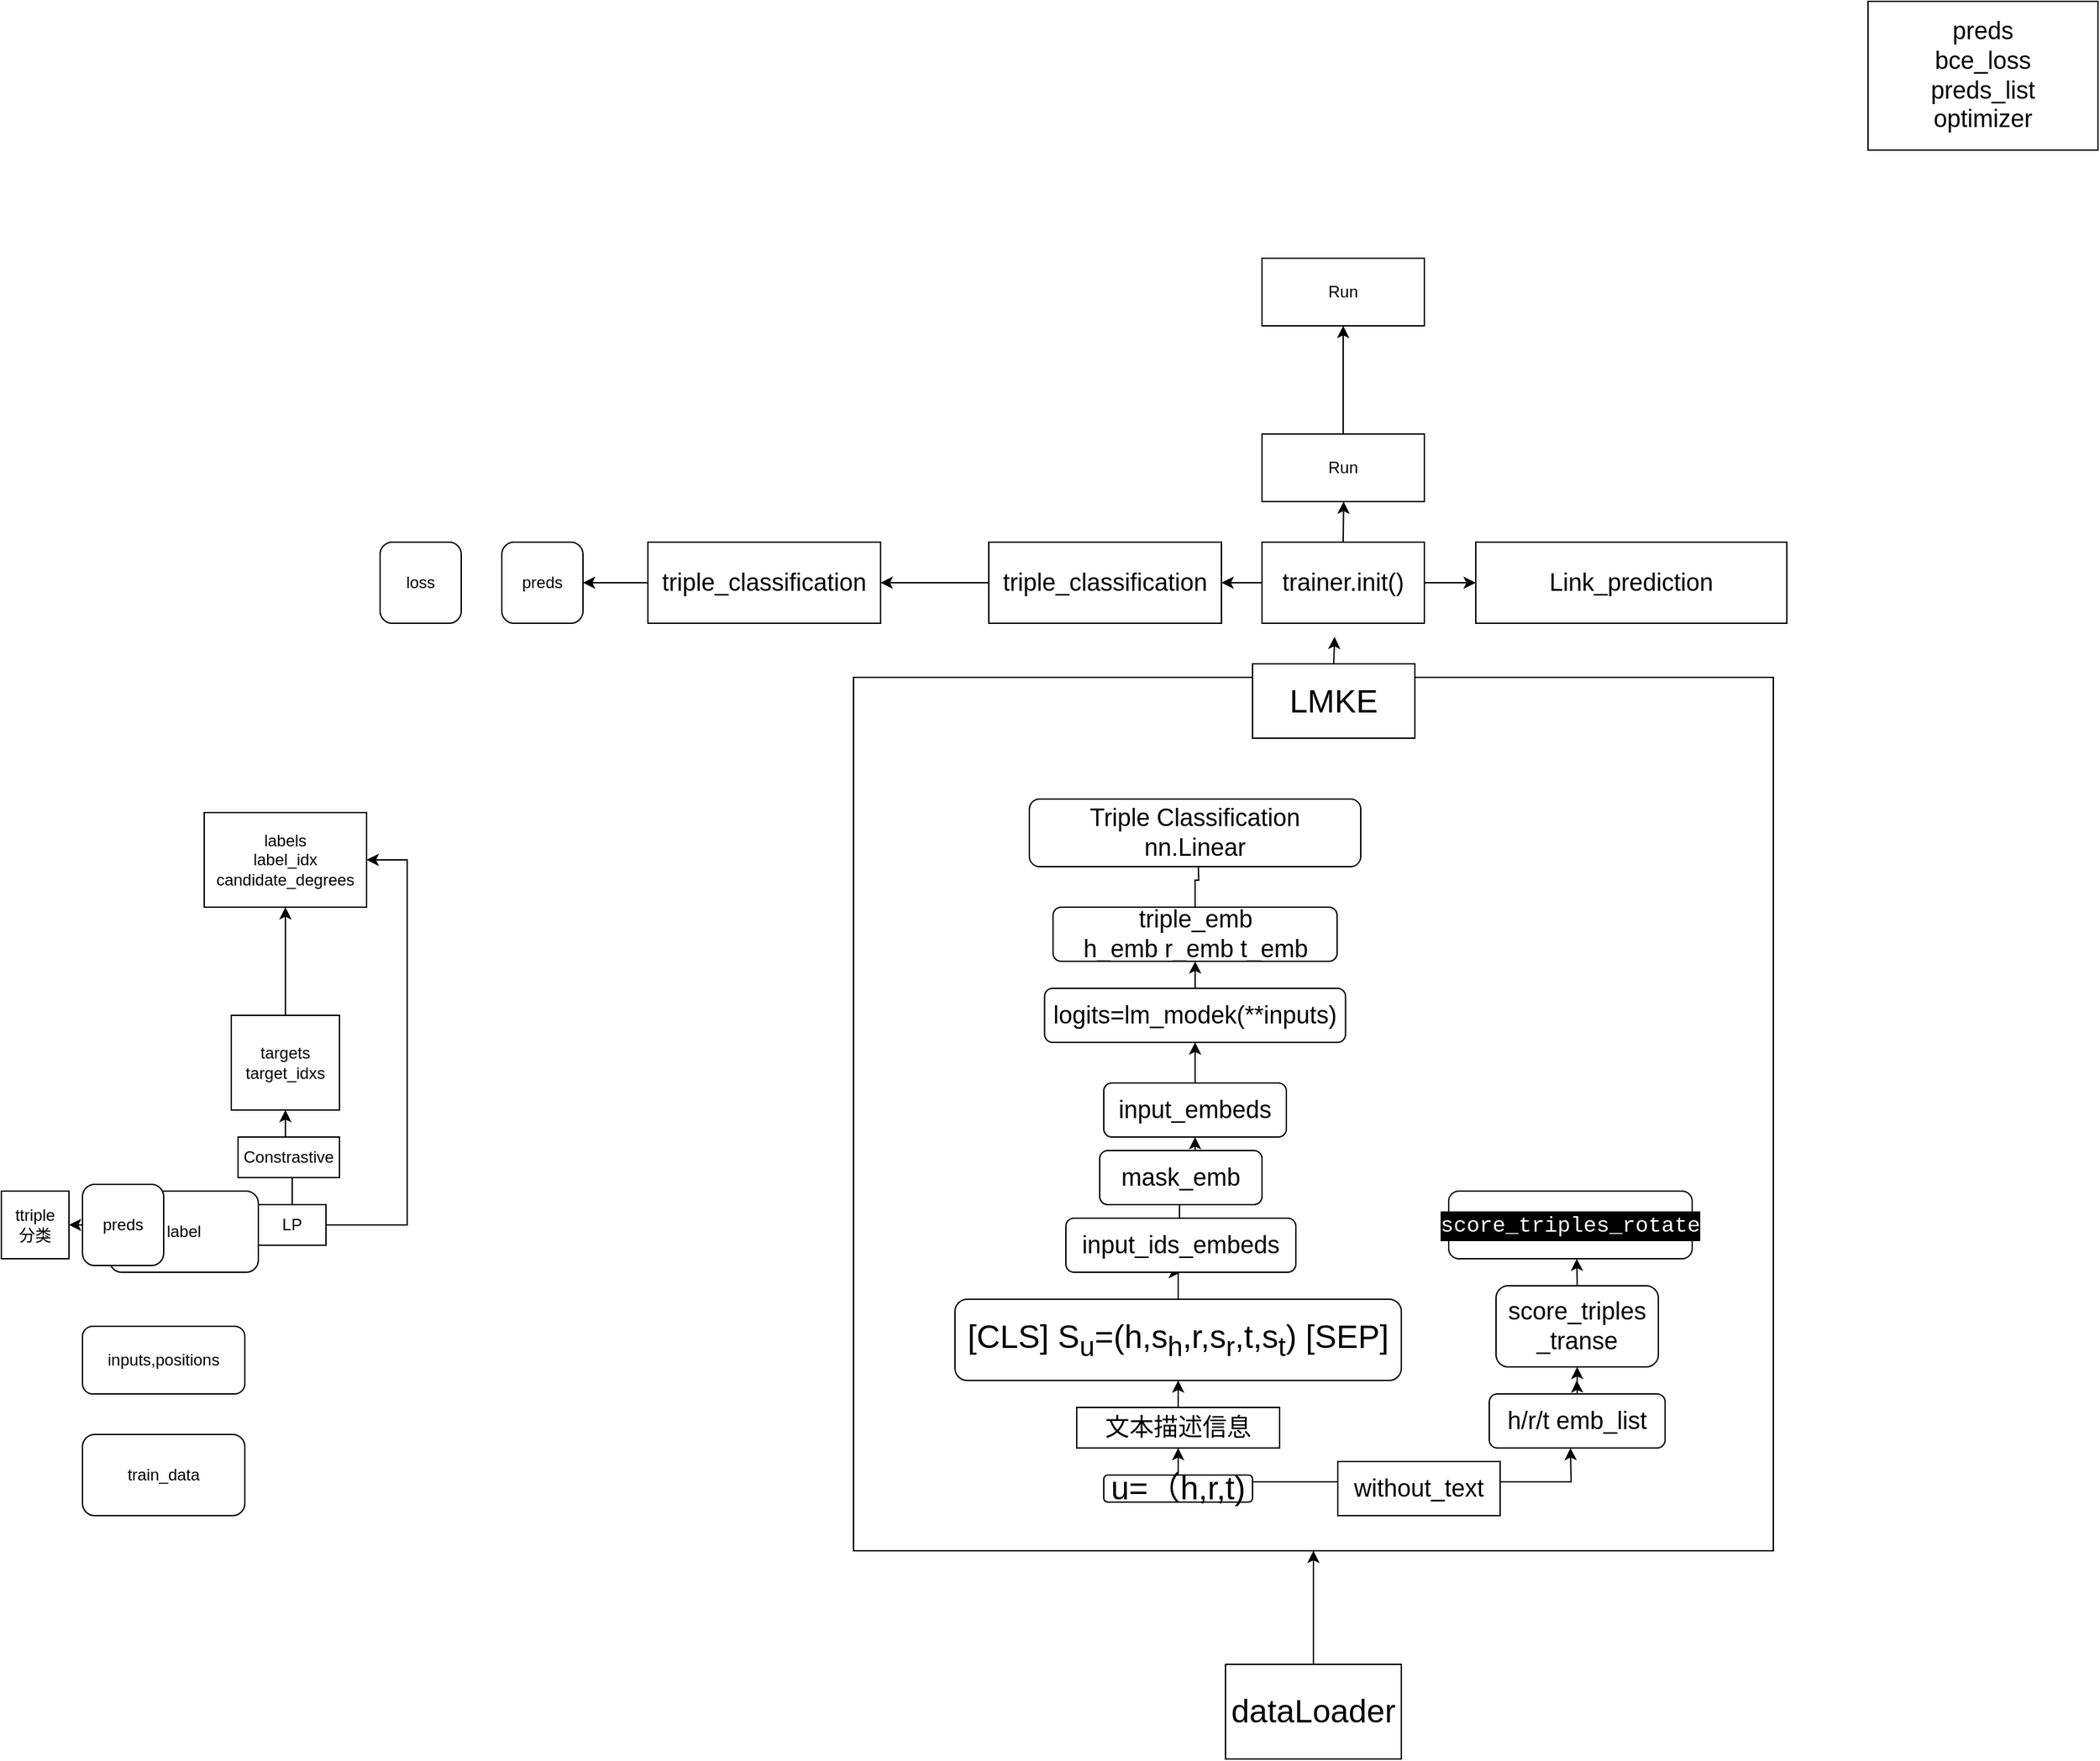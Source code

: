 <mxfile version="21.7.4" type="github">
  <diagram name="第 1 页" id="TAGrQ_l5rmRDrZhXWano">
    <mxGraphModel dx="3136" dy="1097" grid="1" gridSize="10" guides="1" tooltips="1" connect="1" arrows="1" fold="1" page="1" pageScale="1" pageWidth="827" pageHeight="1169" math="0" shadow="0">
      <root>
        <mxCell id="0" />
        <mxCell id="1" parent="0" />
        <mxCell id="OqCIjCGw46DcePuwAAOk-1" value="" style="rounded=0;whiteSpace=wrap;html=1;" vertex="1" parent="1">
          <mxGeometry x="-150" y="540" width="680" height="646" as="geometry" />
        </mxCell>
        <mxCell id="OqCIjCGw46DcePuwAAOk-2" value="" style="edgeStyle=orthogonalEdgeStyle;rounded=0;orthogonalLoop=1;jettySize=auto;html=1;" edge="1" parent="1" source="OqCIjCGw46DcePuwAAOk-8" target="OqCIjCGw46DcePuwAAOk-6">
          <mxGeometry relative="1" as="geometry" />
        </mxCell>
        <mxCell id="OqCIjCGw46DcePuwAAOk-3" style="edgeStyle=orthogonalEdgeStyle;rounded=0;orthogonalLoop=1;jettySize=auto;html=1;exitX=1;exitY=0.25;exitDx=0;exitDy=0;" edge="1" parent="1" source="OqCIjCGw46DcePuwAAOk-4">
          <mxGeometry relative="1" as="geometry">
            <mxPoint x="380.0" y="1110" as="targetPoint" />
          </mxGeometry>
        </mxCell>
        <mxCell id="OqCIjCGw46DcePuwAAOk-4" value="&lt;font style=&quot;font-size: 24px;&quot;&gt;u=（h,r,t)&lt;/font&gt;" style="rounded=1;whiteSpace=wrap;html=1;" vertex="1" parent="1">
          <mxGeometry x="35" y="1130" width="110" height="20" as="geometry" />
        </mxCell>
        <mxCell id="OqCIjCGw46DcePuwAAOk-5" style="edgeStyle=orthogonalEdgeStyle;rounded=0;orthogonalLoop=1;jettySize=auto;html=1;exitX=0.5;exitY=0;exitDx=0;exitDy=0;" edge="1" parent="1" source="OqCIjCGw46DcePuwAAOk-6" target="OqCIjCGw46DcePuwAAOk-10">
          <mxGeometry relative="1" as="geometry" />
        </mxCell>
        <mxCell id="OqCIjCGw46DcePuwAAOk-6" value="&lt;font style=&quot;font-size: 24px;&quot;&gt;&lt;font style=&quot;&quot;&gt;[CLS] S&lt;sub&gt;u&lt;/sub&gt;&lt;/font&gt;&lt;font style=&quot;&quot;&gt;=(h,s&lt;sub style=&quot;&quot;&gt;h&lt;/sub&gt;,r,s&lt;sub style=&quot;&quot;&gt;r&lt;/sub&gt;,t,s&lt;sub style=&quot;&quot;&gt;t&lt;/sub&gt;) [SEP]&lt;/font&gt;&lt;/font&gt;" style="rounded=1;whiteSpace=wrap;html=1;" vertex="1" parent="1">
          <mxGeometry x="-75" y="1000" width="330" height="60" as="geometry" />
        </mxCell>
        <mxCell id="OqCIjCGw46DcePuwAAOk-7" value="" style="edgeStyle=orthogonalEdgeStyle;rounded=0;orthogonalLoop=1;jettySize=auto;html=1;" edge="1" parent="1" source="OqCIjCGw46DcePuwAAOk-4" target="OqCIjCGw46DcePuwAAOk-8">
          <mxGeometry relative="1" as="geometry">
            <mxPoint x="90" y="1140" as="sourcePoint" />
            <mxPoint x="145" y="980" as="targetPoint" />
          </mxGeometry>
        </mxCell>
        <mxCell id="OqCIjCGw46DcePuwAAOk-8" value="&lt;font style=&quot;font-size: 18px;&quot;&gt;文本描述信息&lt;/font&gt;" style="rounded=0;whiteSpace=wrap;html=1;" vertex="1" parent="1">
          <mxGeometry x="15" y="1080" width="150" height="30" as="geometry" />
        </mxCell>
        <mxCell id="OqCIjCGw46DcePuwAAOk-9" style="edgeStyle=orthogonalEdgeStyle;rounded=0;orthogonalLoop=1;jettySize=auto;html=1;exitX=0.5;exitY=0;exitDx=0;exitDy=0;" edge="1" parent="1" source="OqCIjCGw46DcePuwAAOk-10">
          <mxGeometry relative="1" as="geometry">
            <mxPoint x="91" y="910" as="targetPoint" />
          </mxGeometry>
        </mxCell>
        <mxCell id="OqCIjCGw46DcePuwAAOk-10" value="&lt;span style=&quot;font-size: 18px;&quot;&gt;input_ids_embeds&lt;/span&gt;" style="rounded=1;whiteSpace=wrap;html=1;" vertex="1" parent="1">
          <mxGeometry x="7" y="940" width="170" height="40" as="geometry" />
        </mxCell>
        <mxCell id="OqCIjCGw46DcePuwAAOk-11" style="edgeStyle=orthogonalEdgeStyle;rounded=0;orthogonalLoop=1;jettySize=auto;html=1;exitX=0.5;exitY=0;exitDx=0;exitDy=0;entryX=0.5;entryY=1;entryDx=0;entryDy=0;" edge="1" parent="1" source="OqCIjCGw46DcePuwAAOk-12" target="OqCIjCGw46DcePuwAAOk-13">
          <mxGeometry relative="1" as="geometry" />
        </mxCell>
        <mxCell id="OqCIjCGw46DcePuwAAOk-12" value="&lt;font style=&quot;font-size: 18px;&quot;&gt;mask_emb&lt;/font&gt;" style="rounded=1;whiteSpace=wrap;html=1;" vertex="1" parent="1">
          <mxGeometry x="32" y="890" width="120" height="40" as="geometry" />
        </mxCell>
        <mxCell id="OqCIjCGw46DcePuwAAOk-13" value="&lt;font style=&quot;font-size: 18px;&quot;&gt;input_embeds&lt;/font&gt;" style="rounded=1;whiteSpace=wrap;html=1;" vertex="1" parent="1">
          <mxGeometry x="35" y="840" width="135" height="40" as="geometry" />
        </mxCell>
        <mxCell id="OqCIjCGw46DcePuwAAOk-14" value="" style="edgeStyle=orthogonalEdgeStyle;rounded=0;orthogonalLoop=1;jettySize=auto;html=1;" edge="1" parent="1" source="OqCIjCGw46DcePuwAAOk-15" target="OqCIjCGw46DcePuwAAOk-17">
          <mxGeometry relative="1" as="geometry" />
        </mxCell>
        <mxCell id="OqCIjCGw46DcePuwAAOk-15" value="&lt;font style=&quot;font-size: 18px;&quot;&gt;logits=lm_modek(**inputs)&lt;/font&gt;" style="rounded=1;whiteSpace=wrap;html=1;" vertex="1" parent="1">
          <mxGeometry x="-8.75" y="770" width="222.5" height="40" as="geometry" />
        </mxCell>
        <mxCell id="OqCIjCGw46DcePuwAAOk-16" style="edgeStyle=orthogonalEdgeStyle;rounded=0;orthogonalLoop=1;jettySize=auto;html=1;exitX=0.5;exitY=0;exitDx=0;exitDy=0;" edge="1" parent="1" source="OqCIjCGw46DcePuwAAOk-17">
          <mxGeometry relative="1" as="geometry">
            <mxPoint x="104.667" y="670" as="targetPoint" />
          </mxGeometry>
        </mxCell>
        <mxCell id="OqCIjCGw46DcePuwAAOk-17" value="&lt;font style=&quot;font-size: 18px;&quot;&gt;triple_emb&lt;br&gt;h_emb r_emb t_emb&lt;/font&gt;" style="rounded=1;whiteSpace=wrap;html=1;" vertex="1" parent="1">
          <mxGeometry x="-2.5" y="710" width="210" height="40" as="geometry" />
        </mxCell>
        <mxCell id="OqCIjCGw46DcePuwAAOk-18" value="" style="endArrow=classic;html=1;rounded=0;exitX=0.5;exitY=0;exitDx=0;exitDy=0;entryX=0.5;entryY=1;entryDx=0;entryDy=0;" edge="1" parent="1" source="OqCIjCGw46DcePuwAAOk-13" target="OqCIjCGw46DcePuwAAOk-15">
          <mxGeometry width="50" height="50" relative="1" as="geometry">
            <mxPoint x="60" y="860" as="sourcePoint" />
            <mxPoint x="110" y="810" as="targetPoint" />
          </mxGeometry>
        </mxCell>
        <mxCell id="OqCIjCGw46DcePuwAAOk-19" value="&lt;font style=&quot;font-size: 18px;&quot;&gt;Triple Classification&lt;br&gt;nn.Linear&lt;/font&gt;" style="rounded=1;whiteSpace=wrap;html=1;" vertex="1" parent="1">
          <mxGeometry x="-20" y="630" width="245" height="50" as="geometry" />
        </mxCell>
        <mxCell id="OqCIjCGw46DcePuwAAOk-20" style="edgeStyle=orthogonalEdgeStyle;rounded=0;orthogonalLoop=1;jettySize=auto;html=1;exitX=0.5;exitY=0;exitDx=0;exitDy=0;" edge="1" parent="1" source="OqCIjCGw46DcePuwAAOk-22">
          <mxGeometry relative="1" as="geometry">
            <mxPoint x="384.667" y="1060" as="targetPoint" />
          </mxGeometry>
        </mxCell>
        <mxCell id="OqCIjCGw46DcePuwAAOk-21" style="edgeStyle=orthogonalEdgeStyle;rounded=0;orthogonalLoop=1;jettySize=auto;html=1;exitX=0.5;exitY=0;exitDx=0;exitDy=0;entryX=0.5;entryY=1;entryDx=0;entryDy=0;" edge="1" parent="1" source="OqCIjCGw46DcePuwAAOk-22" target="OqCIjCGw46DcePuwAAOk-25">
          <mxGeometry relative="1" as="geometry" />
        </mxCell>
        <mxCell id="OqCIjCGw46DcePuwAAOk-22" value="&lt;font style=&quot;font-size: 18px;&quot;&gt;h/r/t emb_list&lt;/font&gt;" style="rounded=1;whiteSpace=wrap;html=1;" vertex="1" parent="1">
          <mxGeometry x="320" y="1070" width="130" height="40" as="geometry" />
        </mxCell>
        <mxCell id="OqCIjCGw46DcePuwAAOk-23" value="&lt;font style=&quot;font-size: 18px;&quot;&gt;without_text&lt;/font&gt;" style="rounded=0;whiteSpace=wrap;html=1;" vertex="1" parent="1">
          <mxGeometry x="208" y="1120" width="120" height="40" as="geometry" />
        </mxCell>
        <mxCell id="OqCIjCGw46DcePuwAAOk-24" style="edgeStyle=orthogonalEdgeStyle;rounded=0;orthogonalLoop=1;jettySize=auto;html=1;exitX=0.5;exitY=0;exitDx=0;exitDy=0;" edge="1" parent="1" source="OqCIjCGw46DcePuwAAOk-25">
          <mxGeometry relative="1" as="geometry">
            <mxPoint x="384.667" y="970" as="targetPoint" />
          </mxGeometry>
        </mxCell>
        <mxCell id="OqCIjCGw46DcePuwAAOk-25" value="&lt;font style=&quot;font-size: 18px;&quot;&gt;score_triples&lt;br&gt;_transe&lt;/font&gt;" style="rounded=1;whiteSpace=wrap;html=1;" vertex="1" parent="1">
          <mxGeometry x="325" y="990" width="120" height="60" as="geometry" />
        </mxCell>
        <mxCell id="OqCIjCGw46DcePuwAAOk-26" value="&lt;div style=&quot;color: rgb(255, 255, 255); background-color: rgb(0, 0, 0); font-family: Consolas, &amp;quot;Courier New&amp;quot;, monospace; font-size: 16px; line-height: 22px;&quot;&gt;score_triples_rotate&lt;/div&gt;" style="rounded=1;whiteSpace=wrap;html=1;" vertex="1" parent="1">
          <mxGeometry x="290" y="920" width="180" height="50" as="geometry" />
        </mxCell>
        <mxCell id="OqCIjCGw46DcePuwAAOk-27" value="train_data" style="rounded=1;whiteSpace=wrap;html=1;" vertex="1" parent="1">
          <mxGeometry x="-720" y="1100" width="120" height="60" as="geometry" />
        </mxCell>
        <mxCell id="OqCIjCGw46DcePuwAAOk-28" value="inputs,positions" style="rounded=1;whiteSpace=wrap;html=1;" vertex="1" parent="1">
          <mxGeometry x="-720" y="1020" width="120" height="50" as="geometry" />
        </mxCell>
        <mxCell id="OqCIjCGw46DcePuwAAOk-29" style="edgeStyle=orthogonalEdgeStyle;rounded=0;orthogonalLoop=1;jettySize=auto;html=1;exitX=1;exitY=0.5;exitDx=0;exitDy=0;entryX=0;entryY=0.5;entryDx=0;entryDy=0;" edge="1" parent="1" source="OqCIjCGw46DcePuwAAOk-30" target="OqCIjCGw46DcePuwAAOk-35">
          <mxGeometry relative="1" as="geometry" />
        </mxCell>
        <mxCell id="OqCIjCGw46DcePuwAAOk-30" value="label" style="rounded=1;whiteSpace=wrap;html=1;" vertex="1" parent="1">
          <mxGeometry x="-700" y="920" width="110" height="60" as="geometry" />
        </mxCell>
        <mxCell id="OqCIjCGw46DcePuwAAOk-31" value="preds" style="rounded=1;whiteSpace=wrap;html=1;" vertex="1" parent="1">
          <mxGeometry x="-410" y="440" width="60" height="60" as="geometry" />
        </mxCell>
        <mxCell id="OqCIjCGw46DcePuwAAOk-32" value="" style="edgeStyle=orthogonalEdgeStyle;rounded=0;orthogonalLoop=1;jettySize=auto;html=1;" edge="1" parent="1" source="OqCIjCGw46DcePuwAAOk-30" target="OqCIjCGw46DcePuwAAOk-33">
          <mxGeometry relative="1" as="geometry">
            <mxPoint x="-715" y="945" as="sourcePoint" />
            <mxPoint x="-800" y="945" as="targetPoint" />
          </mxGeometry>
        </mxCell>
        <mxCell id="OqCIjCGw46DcePuwAAOk-33" value="ttriple &lt;br&gt;分类" style="rounded=0;whiteSpace=wrap;html=1;" vertex="1" parent="1">
          <mxGeometry x="-780" y="920" width="50" height="50" as="geometry" />
        </mxCell>
        <mxCell id="OqCIjCGw46DcePuwAAOk-34" style="edgeStyle=orthogonalEdgeStyle;rounded=0;orthogonalLoop=1;jettySize=auto;html=1;exitX=1;exitY=0.5;exitDx=0;exitDy=0;entryX=1;entryY=0.5;entryDx=0;entryDy=0;" edge="1" parent="1" source="OqCIjCGw46DcePuwAAOk-35" target="OqCIjCGw46DcePuwAAOk-40">
          <mxGeometry relative="1" as="geometry">
            <Array as="points">
              <mxPoint x="-480" y="945" />
              <mxPoint x="-480" y="675" />
            </Array>
          </mxGeometry>
        </mxCell>
        <mxCell id="OqCIjCGw46DcePuwAAOk-35" value="LP" style="rounded=0;whiteSpace=wrap;html=1;" vertex="1" parent="1">
          <mxGeometry x="-590" y="930" width="50" height="30" as="geometry" />
        </mxCell>
        <mxCell id="OqCIjCGw46DcePuwAAOk-36" value="loss" style="rounded=1;whiteSpace=wrap;html=1;" vertex="1" parent="1">
          <mxGeometry x="-500" y="440" width="60" height="60" as="geometry" />
        </mxCell>
        <mxCell id="OqCIjCGw46DcePuwAAOk-37" value="" style="edgeStyle=orthogonalEdgeStyle;rounded=0;orthogonalLoop=1;jettySize=auto;html=1;exitX=0.5;exitY=0;exitDx=0;exitDy=0;" edge="1" parent="1" source="OqCIjCGw46DcePuwAAOk-35" target="OqCIjCGw46DcePuwAAOk-39">
          <mxGeometry relative="1" as="geometry">
            <mxPoint x="-570.0" y="880" as="sourcePoint" />
          </mxGeometry>
        </mxCell>
        <mxCell id="OqCIjCGw46DcePuwAAOk-38" value="" style="edgeStyle=orthogonalEdgeStyle;rounded=0;orthogonalLoop=1;jettySize=auto;html=1;" edge="1" parent="1" source="OqCIjCGw46DcePuwAAOk-39" target="OqCIjCGw46DcePuwAAOk-40">
          <mxGeometry relative="1" as="geometry" />
        </mxCell>
        <mxCell id="OqCIjCGw46DcePuwAAOk-39" value="targets&lt;br&gt;target_idxs" style="whiteSpace=wrap;html=1;rounded=0;" vertex="1" parent="1">
          <mxGeometry x="-610" y="790" width="80" height="70" as="geometry" />
        </mxCell>
        <mxCell id="OqCIjCGw46DcePuwAAOk-40" value="labels&lt;br&gt;label_idx&lt;br&gt;candidate_degrees" style="whiteSpace=wrap;html=1;rounded=0;" vertex="1" parent="1">
          <mxGeometry x="-630" y="640" width="120" height="70" as="geometry" />
        </mxCell>
        <mxCell id="OqCIjCGw46DcePuwAAOk-41" value="Constrastive" style="rounded=0;whiteSpace=wrap;html=1;" vertex="1" parent="1">
          <mxGeometry x="-605" y="880" width="75" height="30" as="geometry" />
        </mxCell>
        <mxCell id="OqCIjCGw46DcePuwAAOk-42" style="edgeStyle=orthogonalEdgeStyle;rounded=0;orthogonalLoop=1;jettySize=auto;html=1;exitX=0.5;exitY=0;exitDx=0;exitDy=0;" edge="1" parent="1" source="OqCIjCGw46DcePuwAAOk-43">
          <mxGeometry relative="1" as="geometry">
            <mxPoint x="205.667" y="510.0" as="targetPoint" />
          </mxGeometry>
        </mxCell>
        <mxCell id="OqCIjCGw46DcePuwAAOk-43" value="&lt;font style=&quot;font-size: 24px;&quot;&gt;LMKE&lt;/font&gt;" style="rounded=0;whiteSpace=wrap;html=1;" vertex="1" parent="1">
          <mxGeometry x="145" y="530" width="120" height="55" as="geometry" />
        </mxCell>
        <mxCell id="OqCIjCGw46DcePuwAAOk-44" value="&lt;font style=&quot;font-size: 18px;&quot;&gt;preds&lt;br&gt;bce_loss&lt;br&gt;preds_list&lt;br&gt;optimizer&lt;br&gt;&lt;/font&gt;" style="rounded=0;whiteSpace=wrap;html=1;" vertex="1" parent="1">
          <mxGeometry x="600" y="40" width="170" height="110" as="geometry" />
        </mxCell>
        <mxCell id="OqCIjCGw46DcePuwAAOk-45" style="edgeStyle=orthogonalEdgeStyle;rounded=0;orthogonalLoop=1;jettySize=auto;html=1;exitX=0.5;exitY=0;exitDx=0;exitDy=0;" edge="1" parent="1" source="OqCIjCGw46DcePuwAAOk-48">
          <mxGeometry relative="1" as="geometry">
            <mxPoint x="212.333" y="410" as="targetPoint" />
          </mxGeometry>
        </mxCell>
        <mxCell id="OqCIjCGw46DcePuwAAOk-46" value="" style="edgeStyle=orthogonalEdgeStyle;rounded=0;orthogonalLoop=1;jettySize=auto;html=1;" edge="1" parent="1" source="OqCIjCGw46DcePuwAAOk-48" target="OqCIjCGw46DcePuwAAOk-52">
          <mxGeometry relative="1" as="geometry" />
        </mxCell>
        <mxCell id="OqCIjCGw46DcePuwAAOk-47" value="" style="edgeStyle=orthogonalEdgeStyle;rounded=0;orthogonalLoop=1;jettySize=auto;html=1;" edge="1" parent="1" source="OqCIjCGw46DcePuwAAOk-48" target="OqCIjCGw46DcePuwAAOk-53">
          <mxGeometry relative="1" as="geometry" />
        </mxCell>
        <mxCell id="OqCIjCGw46DcePuwAAOk-48" value="&lt;font style=&quot;font-size: 18px;&quot;&gt;trainer.init()&lt;/font&gt;" style="rounded=0;whiteSpace=wrap;html=1;" vertex="1" parent="1">
          <mxGeometry x="152" y="440" width="120" height="60" as="geometry" />
        </mxCell>
        <mxCell id="OqCIjCGw46DcePuwAAOk-49" value="" style="edgeStyle=orthogonalEdgeStyle;rounded=0;orthogonalLoop=1;jettySize=auto;html=1;entryX=0.5;entryY=1;entryDx=0;entryDy=0;" edge="1" parent="1" source="OqCIjCGw46DcePuwAAOk-50" target="OqCIjCGw46DcePuwAAOk-1">
          <mxGeometry relative="1" as="geometry">
            <mxPoint x="195" y="1330" as="targetPoint" />
          </mxGeometry>
        </mxCell>
        <mxCell id="OqCIjCGw46DcePuwAAOk-50" value="&lt;font style=&quot;font-size: 24px;&quot;&gt;dataLoader&lt;/font&gt;" style="rounded=0;whiteSpace=wrap;html=1;" vertex="1" parent="1">
          <mxGeometry x="125" y="1270" width="130" height="70" as="geometry" />
        </mxCell>
        <mxCell id="OqCIjCGw46DcePuwAAOk-51" value="" style="edgeStyle=orthogonalEdgeStyle;rounded=0;orthogonalLoop=1;jettySize=auto;html=1;" edge="1" parent="1" source="OqCIjCGw46DcePuwAAOk-52" target="OqCIjCGw46DcePuwAAOk-58">
          <mxGeometry relative="1" as="geometry" />
        </mxCell>
        <mxCell id="OqCIjCGw46DcePuwAAOk-52" value="&lt;span style=&quot;font-size: 18px;&quot;&gt;triple_classification&lt;/span&gt;" style="rounded=0;whiteSpace=wrap;html=1;" vertex="1" parent="1">
          <mxGeometry x="-50" y="440" width="172" height="60" as="geometry" />
        </mxCell>
        <mxCell id="OqCIjCGw46DcePuwAAOk-53" value="&lt;span style=&quot;font-size: 18px;&quot;&gt;Link_prediction&lt;/span&gt;" style="rounded=0;whiteSpace=wrap;html=1;" vertex="1" parent="1">
          <mxGeometry x="310" y="440" width="230" height="60" as="geometry" />
        </mxCell>
        <mxCell id="OqCIjCGw46DcePuwAAOk-54" value="" style="edgeStyle=orthogonalEdgeStyle;rounded=0;orthogonalLoop=1;jettySize=auto;html=1;" edge="1" parent="1" source="OqCIjCGw46DcePuwAAOk-55" target="OqCIjCGw46DcePuwAAOk-59">
          <mxGeometry relative="1" as="geometry" />
        </mxCell>
        <mxCell id="OqCIjCGw46DcePuwAAOk-55" value="Run" style="rounded=0;whiteSpace=wrap;html=1;" vertex="1" parent="1">
          <mxGeometry x="152" y="360" width="120" height="50" as="geometry" />
        </mxCell>
        <mxCell id="OqCIjCGw46DcePuwAAOk-56" value="preds" style="rounded=1;whiteSpace=wrap;html=1;" vertex="1" parent="1">
          <mxGeometry x="-720" y="915" width="60" height="60" as="geometry" />
        </mxCell>
        <mxCell id="OqCIjCGw46DcePuwAAOk-57" style="edgeStyle=orthogonalEdgeStyle;rounded=0;orthogonalLoop=1;jettySize=auto;html=1;exitX=0;exitY=0.5;exitDx=0;exitDy=0;entryX=1;entryY=0.5;entryDx=0;entryDy=0;" edge="1" parent="1" source="OqCIjCGw46DcePuwAAOk-58" target="OqCIjCGw46DcePuwAAOk-31">
          <mxGeometry relative="1" as="geometry" />
        </mxCell>
        <mxCell id="OqCIjCGw46DcePuwAAOk-58" value="&lt;span style=&quot;font-size: 18px;&quot;&gt;triple_classification&lt;/span&gt;" style="rounded=0;whiteSpace=wrap;html=1;" vertex="1" parent="1">
          <mxGeometry x="-302" y="440" width="172" height="60" as="geometry" />
        </mxCell>
        <mxCell id="OqCIjCGw46DcePuwAAOk-59" value="Run" style="rounded=0;whiteSpace=wrap;html=1;" vertex="1" parent="1">
          <mxGeometry x="152" y="230" width="120" height="50" as="geometry" />
        </mxCell>
      </root>
    </mxGraphModel>
  </diagram>
</mxfile>
